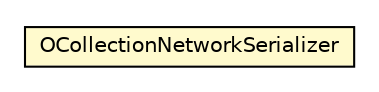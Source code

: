 #!/usr/local/bin/dot
#
# Class diagram 
# Generated by UMLGraph version R5_6-24-gf6e263 (http://www.umlgraph.org/)
#

digraph G {
	edge [fontname="Helvetica",fontsize=10,labelfontname="Helvetica",labelfontsize=10];
	node [fontname="Helvetica",fontsize=10,shape=plaintext];
	nodesep=0.25;
	ranksep=0.5;
	// com.orientechnologies.orient.client.remote.OCollectionNetworkSerializer
	c1893434 [label=<<table title="com.orientechnologies.orient.client.remote.OCollectionNetworkSerializer" border="0" cellborder="1" cellspacing="0" cellpadding="2" port="p" bgcolor="lemonChiffon" href="./OCollectionNetworkSerializer.html">
		<tr><td><table border="0" cellspacing="0" cellpadding="1">
<tr><td align="center" balign="center"> OCollectionNetworkSerializer </td></tr>
		</table></td></tr>
		</table>>, URL="./OCollectionNetworkSerializer.html", fontname="Helvetica", fontcolor="black", fontsize=10.0];
}

